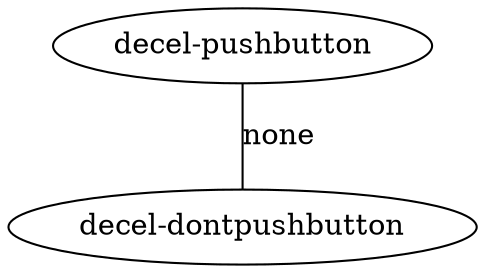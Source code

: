 digraph human_tree {
edge [dir=none];
node0 [ label = "decel-pushbutton" ];
node1 [ label = "decel-dontpushbutton" ];
node0 -> node1 [label="none"];
}